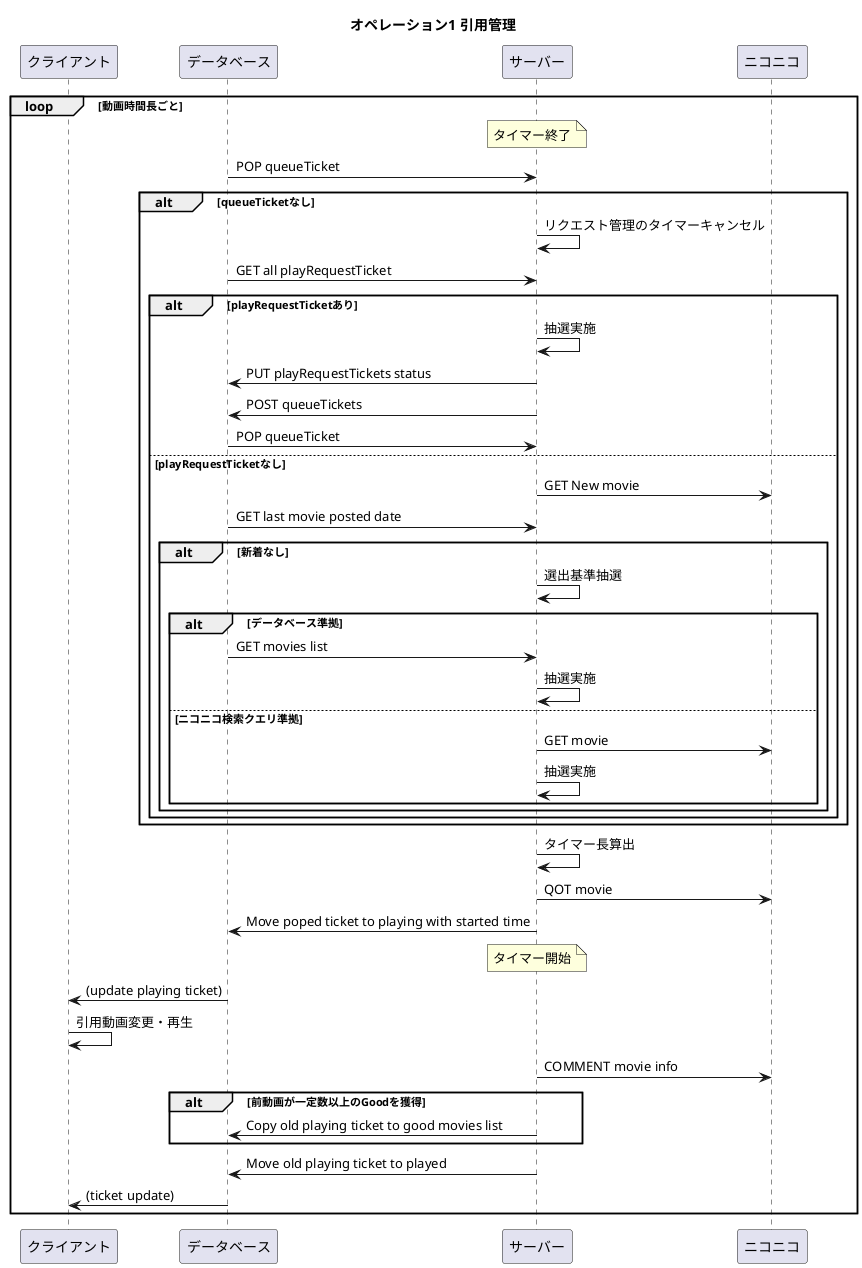 @startuml "再生キューチケット"
title <b>オペレーション1</b> 引用管理

participant クライアント as cli
participant データベース as db
participant サーバー as serv
participant ニコニコ as nico
loop 動画時間長ごと
    note over serv : タイマー終了
    db -> serv : POP queueTicket
    alt queueTicketなし
        serv -> serv : リクエスト管理のタイマーキャンセル
        db -> serv : GET all playRequestTicket
        alt playRequestTicketあり
            serv -> serv : 抽選実施
            db <- serv : PUT playRequestTickets status
            db <- serv : POST queueTickets
            db -> serv : POP queueTicket
        else playRequestTicketなし
            serv -> nico : GET New movie
            db -> serv : GET last movie posted date
            alt 新着なし
                serv -> serv : 選出基準抽選
                alt データベース準拠
                    db -> serv : GET movies list
                    serv -> serv : 抽選実施
                else ニコニコ検索クエリ準拠
                    serv -> nico : GET movie
                    serv -> serv : 抽選実施
                end
            end
        end
    end
    serv -> serv : タイマー長算出
    serv -> nico : QOT movie
    db <- serv : Move poped ticket to playing with started time
    note over serv : タイマー開始
    cli <- db : (update playing ticket)
    cli -> cli : 引用動画変更・再生
    serv -> nico : COMMENT movie info
    alt 前動画が一定数以上のGoodを獲得
        db <- serv : Copy old playing ticket to good movies list
    end
    db <- serv : Move old playing ticket to played
    cli <- db : (ticket update)
end
@enduml
@startuml "リクエストチケット"
title "<b>オペレーション2</b> リクエスト管理"

participant クライアント as cli
participant データベース as db
participant サーバー as serv
participant ニコニコ as nico

alt 再生リクエスト
    cli <- db : GET channel rules
    cli -> cli : 事前検査
    cli -> db : playRequest
else スキップリクエスト
    cli -> db : skipRequest
else グッドリクエスト
    cli -> db : goodRequest
end
loop 30秒
    note over serv : グローバルタイマーで時間管理すること！
    db -> serv : 定期監視
    alt 新規playRequest
        db <- serv : GET channel rules
        db --> serv : rules
        alt 有償リクエスト
            db <- serv : GET payment of user
            db --> serv : Response\n(payment is valid)
            db <- serv : POST channel user list
            alt ニコニコ準拠ルール
                serv -> nico : GET getthumbinfo
                serv <-- nico : Response
            else データベース準拠ルール
                db <- serv : GET movie info
                db --> serv : Response
            end
        else 無償リクエスト
            serv -> nico : GET serch
            serv -> serv : 「はずれ」追加
            serv -> serv : リクエスト抽選
            db <- serv : PUT mid
        end
        db <- serv : PUT ticketStatus
        cli <- db : (ticket update)
    else 新規スキップリクエスト
        db <- serv : PUT playing movie's ticket
        db <- serv : DELETE requestTicket
        db <- serv : GET playing movie's ticket
        db <- serv : GET skip rule
        serv -> serv : スキップ判断
        alt スキップ実施
            serv -> serv : 引用管理タイマのキャンセル
        end
    else 新規グッドリクエスト
        db <- serv : PUT playing movie's ticket
        cli <- db : (good count update)
        db <- serv : DELETE requestTicket
    end
    note over serv : 全チケット処理後にタイマー開始
end
@enduml